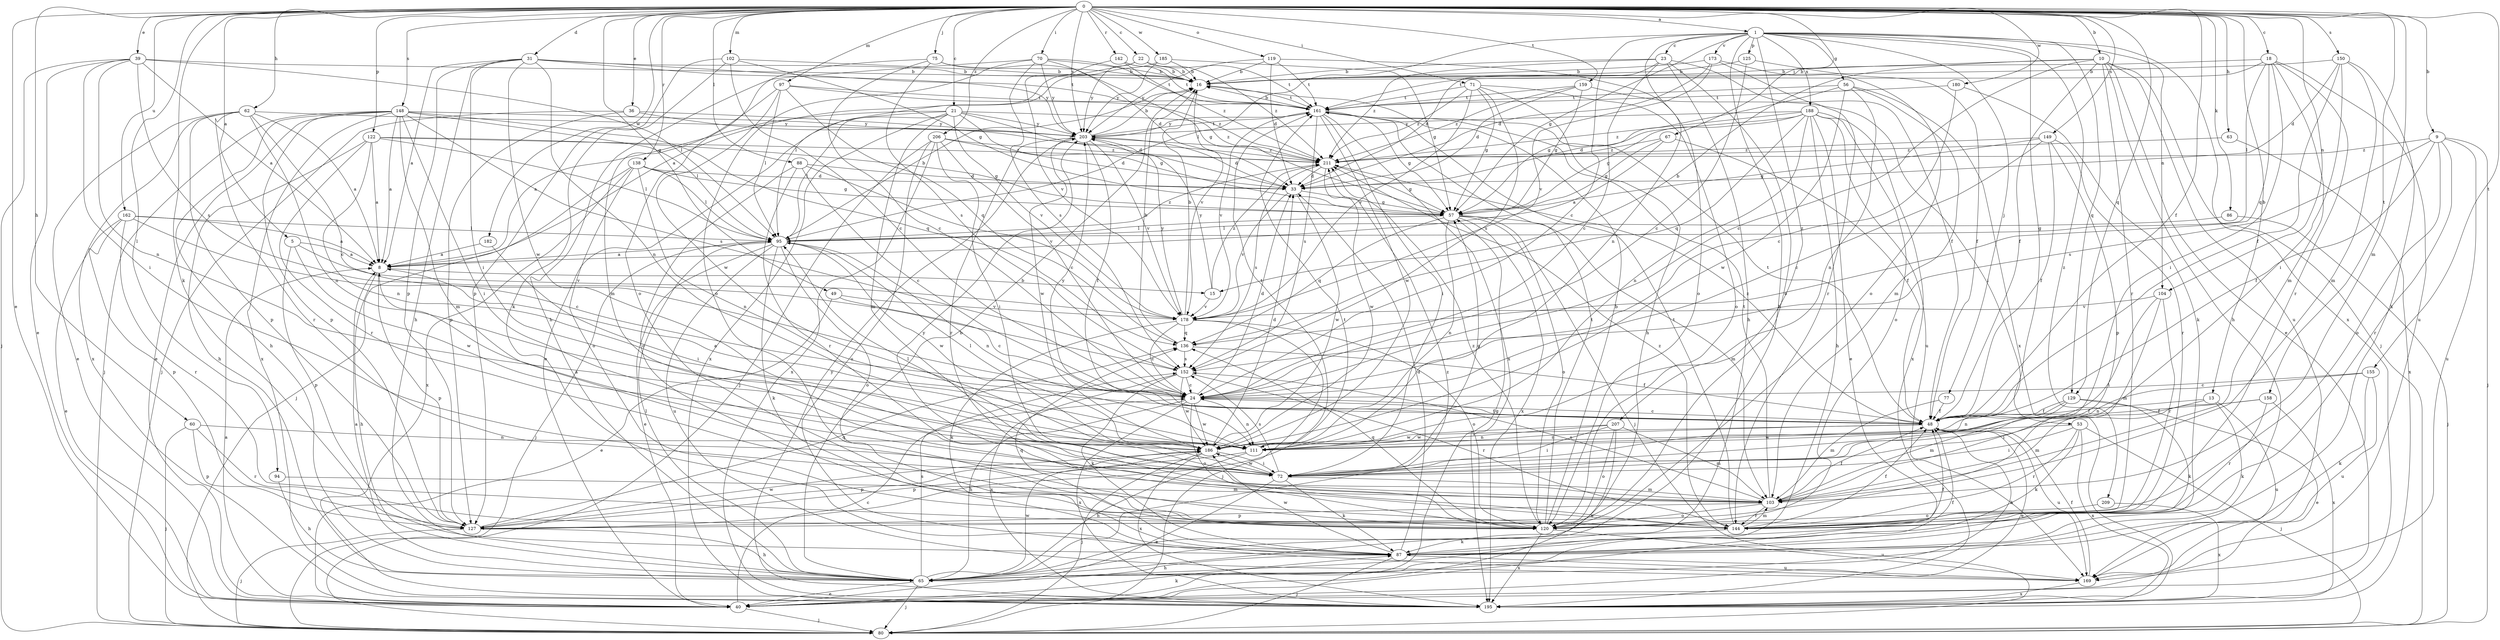 strict digraph  {
0;
1;
5;
8;
9;
10;
13;
15;
16;
18;
21;
22;
23;
24;
31;
33;
36;
39;
40;
48;
49;
53;
56;
57;
60;
62;
63;
65;
67;
70;
71;
72;
75;
77;
80;
86;
87;
88;
94;
95;
97;
102;
103;
104;
111;
119;
120;
122;
125;
127;
129;
136;
138;
142;
144;
148;
149;
150;
152;
155;
158;
159;
161;
162;
169;
173;
178;
180;
182;
185;
186;
188;
195;
203;
206;
207;
209;
211;
0 -> 1  [label=a];
0 -> 5  [label=a];
0 -> 9  [label=b];
0 -> 10  [label=b];
0 -> 13  [label=b];
0 -> 18  [label=c];
0 -> 21  [label=c];
0 -> 22  [label=c];
0 -> 31  [label=d];
0 -> 36  [label=e];
0 -> 39  [label=e];
0 -> 40  [label=e];
0 -> 48  [label=f];
0 -> 49  [label=g];
0 -> 60  [label=h];
0 -> 62  [label=h];
0 -> 63  [label=h];
0 -> 67  [label=i];
0 -> 70  [label=i];
0 -> 71  [label=i];
0 -> 75  [label=j];
0 -> 86  [label=k];
0 -> 87  [label=k];
0 -> 88  [label=l];
0 -> 94  [label=l];
0 -> 97  [label=m];
0 -> 102  [label=m];
0 -> 103  [label=m];
0 -> 104  [label=n];
0 -> 119  [label=o];
0 -> 122  [label=p];
0 -> 129  [label=q];
0 -> 138  [label=r];
0 -> 142  [label=r];
0 -> 148  [label=s];
0 -> 149  [label=s];
0 -> 150  [label=s];
0 -> 155  [label=t];
0 -> 158  [label=t];
0 -> 159  [label=t];
0 -> 162  [label=u];
0 -> 180  [label=w];
0 -> 182  [label=w];
0 -> 185  [label=w];
0 -> 203  [label=y];
0 -> 206  [label=z];
1 -> 23  [label=c];
1 -> 24  [label=c];
1 -> 53  [label=g];
1 -> 56  [label=g];
1 -> 57  [label=g];
1 -> 65  [label=h];
1 -> 77  [label=j];
1 -> 95  [label=l];
1 -> 104  [label=n];
1 -> 111  [label=n];
1 -> 125  [label=p];
1 -> 129  [label=q];
1 -> 173  [label=v];
1 -> 188  [label=x];
1 -> 195  [label=x];
1 -> 207  [label=z];
1 -> 209  [label=z];
5 -> 8  [label=a];
5 -> 127  [label=p];
5 -> 178  [label=v];
5 -> 186  [label=w];
8 -> 15  [label=b];
8 -> 65  [label=h];
8 -> 127  [label=p];
9 -> 48  [label=f];
9 -> 80  [label=j];
9 -> 120  [label=o];
9 -> 144  [label=r];
9 -> 152  [label=s];
9 -> 169  [label=u];
9 -> 211  [label=z];
10 -> 15  [label=b];
10 -> 16  [label=b];
10 -> 24  [label=c];
10 -> 40  [label=e];
10 -> 48  [label=f];
10 -> 65  [label=h];
10 -> 80  [label=j];
10 -> 144  [label=r];
10 -> 169  [label=u];
13 -> 48  [label=f];
13 -> 87  [label=k];
13 -> 103  [label=m];
13 -> 169  [label=u];
15 -> 178  [label=v];
15 -> 203  [label=y];
15 -> 211  [label=z];
16 -> 161  [label=t];
16 -> 178  [label=v];
18 -> 16  [label=b];
18 -> 72  [label=i];
18 -> 95  [label=l];
18 -> 103  [label=m];
18 -> 136  [label=q];
18 -> 144  [label=r];
18 -> 161  [label=t];
18 -> 169  [label=u];
21 -> 8  [label=a];
21 -> 33  [label=d];
21 -> 40  [label=e];
21 -> 57  [label=g];
21 -> 95  [label=l];
21 -> 103  [label=m];
21 -> 178  [label=v];
21 -> 195  [label=x];
21 -> 203  [label=y];
21 -> 211  [label=z];
22 -> 16  [label=b];
22 -> 95  [label=l];
22 -> 161  [label=t];
22 -> 203  [label=y];
22 -> 211  [label=z];
23 -> 16  [label=b];
23 -> 24  [label=c];
23 -> 33  [label=d];
23 -> 48  [label=f];
23 -> 65  [label=h];
23 -> 120  [label=o];
23 -> 211  [label=z];
24 -> 33  [label=d];
24 -> 48  [label=f];
24 -> 65  [label=h];
24 -> 111  [label=n];
24 -> 120  [label=o];
24 -> 186  [label=w];
24 -> 195  [label=x];
31 -> 8  [label=a];
31 -> 16  [label=b];
31 -> 65  [label=h];
31 -> 72  [label=i];
31 -> 111  [label=n];
31 -> 127  [label=p];
31 -> 161  [label=t];
31 -> 186  [label=w];
31 -> 203  [label=y];
33 -> 57  [label=g];
33 -> 178  [label=v];
33 -> 186  [label=w];
36 -> 80  [label=j];
36 -> 127  [label=p];
36 -> 203  [label=y];
36 -> 211  [label=z];
39 -> 8  [label=a];
39 -> 16  [label=b];
39 -> 40  [label=e];
39 -> 72  [label=i];
39 -> 80  [label=j];
39 -> 95  [label=l];
39 -> 111  [label=n];
39 -> 152  [label=s];
40 -> 8  [label=a];
40 -> 24  [label=c];
40 -> 57  [label=g];
40 -> 80  [label=j];
40 -> 87  [label=k];
48 -> 8  [label=a];
48 -> 24  [label=c];
48 -> 40  [label=e];
48 -> 65  [label=h];
48 -> 111  [label=n];
48 -> 161  [label=t];
48 -> 169  [label=u];
48 -> 186  [label=w];
48 -> 203  [label=y];
48 -> 211  [label=z];
49 -> 24  [label=c];
49 -> 40  [label=e];
49 -> 178  [label=v];
53 -> 72  [label=i];
53 -> 80  [label=j];
53 -> 87  [label=k];
53 -> 144  [label=r];
53 -> 186  [label=w];
53 -> 195  [label=x];
56 -> 57  [label=g];
56 -> 103  [label=m];
56 -> 111  [label=n];
56 -> 161  [label=t];
56 -> 186  [label=w];
56 -> 195  [label=x];
57 -> 80  [label=j];
57 -> 95  [label=l];
57 -> 103  [label=m];
57 -> 111  [label=n];
57 -> 120  [label=o];
57 -> 136  [label=q];
57 -> 195  [label=x];
60 -> 80  [label=j];
60 -> 111  [label=n];
60 -> 127  [label=p];
60 -> 144  [label=r];
62 -> 8  [label=a];
62 -> 24  [label=c];
62 -> 40  [label=e];
62 -> 111  [label=n];
62 -> 127  [label=p];
62 -> 144  [label=r];
62 -> 195  [label=x];
62 -> 203  [label=y];
63 -> 195  [label=x];
63 -> 211  [label=z];
65 -> 8  [label=a];
65 -> 16  [label=b];
65 -> 40  [label=e];
65 -> 48  [label=f];
65 -> 80  [label=j];
65 -> 95  [label=l];
65 -> 152  [label=s];
65 -> 186  [label=w];
65 -> 211  [label=z];
67 -> 8  [label=a];
67 -> 48  [label=f];
67 -> 57  [label=g];
67 -> 211  [label=z];
70 -> 16  [label=b];
70 -> 33  [label=d];
70 -> 65  [label=h];
70 -> 120  [label=o];
70 -> 152  [label=s];
70 -> 161  [label=t];
70 -> 203  [label=y];
71 -> 57  [label=g];
71 -> 65  [label=h];
71 -> 120  [label=o];
71 -> 152  [label=s];
71 -> 161  [label=t];
71 -> 178  [label=v];
71 -> 211  [label=z];
72 -> 8  [label=a];
72 -> 40  [label=e];
72 -> 57  [label=g];
72 -> 87  [label=k];
72 -> 95  [label=l];
72 -> 103  [label=m];
72 -> 152  [label=s];
72 -> 186  [label=w];
75 -> 16  [label=b];
75 -> 24  [label=c];
75 -> 57  [label=g];
75 -> 120  [label=o];
75 -> 152  [label=s];
77 -> 48  [label=f];
77 -> 103  [label=m];
86 -> 80  [label=j];
86 -> 95  [label=l];
87 -> 33  [label=d];
87 -> 48  [label=f];
87 -> 65  [label=h];
87 -> 80  [label=j];
87 -> 136  [label=q];
87 -> 169  [label=u];
87 -> 186  [label=w];
88 -> 24  [label=c];
88 -> 33  [label=d];
88 -> 120  [label=o];
88 -> 144  [label=r];
88 -> 178  [label=v];
94 -> 65  [label=h];
94 -> 103  [label=m];
95 -> 8  [label=a];
95 -> 16  [label=b];
95 -> 40  [label=e];
95 -> 80  [label=j];
95 -> 87  [label=k];
95 -> 111  [label=n];
95 -> 120  [label=o];
95 -> 169  [label=u];
95 -> 186  [label=w];
95 -> 211  [label=z];
97 -> 95  [label=l];
97 -> 103  [label=m];
97 -> 136  [label=q];
97 -> 161  [label=t];
97 -> 186  [label=w];
97 -> 211  [label=z];
102 -> 16  [label=b];
102 -> 24  [label=c];
102 -> 57  [label=g];
102 -> 87  [label=k];
102 -> 127  [label=p];
103 -> 48  [label=f];
103 -> 120  [label=o];
103 -> 127  [label=p];
103 -> 144  [label=r];
103 -> 152  [label=s];
103 -> 161  [label=t];
104 -> 72  [label=i];
104 -> 103  [label=m];
104 -> 144  [label=r];
104 -> 178  [label=v];
111 -> 65  [label=h];
111 -> 127  [label=p];
111 -> 161  [label=t];
119 -> 16  [label=b];
119 -> 33  [label=d];
119 -> 120  [label=o];
119 -> 161  [label=t];
119 -> 203  [label=y];
120 -> 16  [label=b];
120 -> 136  [label=q];
120 -> 161  [label=t];
120 -> 169  [label=u];
120 -> 195  [label=x];
120 -> 203  [label=y];
120 -> 211  [label=z];
122 -> 8  [label=a];
122 -> 57  [label=g];
122 -> 65  [label=h];
122 -> 95  [label=l];
122 -> 111  [label=n];
122 -> 144  [label=r];
122 -> 211  [label=z];
125 -> 16  [label=b];
125 -> 24  [label=c];
125 -> 48  [label=f];
127 -> 65  [label=h];
127 -> 80  [label=j];
127 -> 136  [label=q];
127 -> 161  [label=t];
127 -> 186  [label=w];
129 -> 40  [label=e];
129 -> 48  [label=f];
129 -> 87  [label=k];
129 -> 103  [label=m];
129 -> 111  [label=n];
136 -> 16  [label=b];
136 -> 48  [label=f];
136 -> 152  [label=s];
138 -> 33  [label=d];
138 -> 57  [label=g];
138 -> 80  [label=j];
138 -> 95  [label=l];
138 -> 111  [label=n];
138 -> 120  [label=o];
138 -> 195  [label=x];
142 -> 16  [label=b];
142 -> 161  [label=t];
142 -> 178  [label=v];
142 -> 211  [label=z];
144 -> 48  [label=f];
144 -> 87  [label=k];
144 -> 103  [label=m];
144 -> 161  [label=t];
144 -> 211  [label=z];
148 -> 8  [label=a];
148 -> 40  [label=e];
148 -> 65  [label=h];
148 -> 72  [label=i];
148 -> 80  [label=j];
148 -> 95  [label=l];
148 -> 103  [label=m];
148 -> 127  [label=p];
148 -> 136  [label=q];
148 -> 152  [label=s];
148 -> 195  [label=x];
148 -> 203  [label=y];
149 -> 24  [label=c];
149 -> 48  [label=f];
149 -> 57  [label=g];
149 -> 127  [label=p];
149 -> 144  [label=r];
149 -> 211  [label=z];
150 -> 16  [label=b];
150 -> 33  [label=d];
150 -> 48  [label=f];
150 -> 72  [label=i];
150 -> 87  [label=k];
150 -> 103  [label=m];
152 -> 24  [label=c];
152 -> 87  [label=k];
152 -> 144  [label=r];
152 -> 186  [label=w];
152 -> 195  [label=x];
155 -> 24  [label=c];
155 -> 87  [label=k];
155 -> 111  [label=n];
155 -> 169  [label=u];
158 -> 48  [label=f];
158 -> 72  [label=i];
158 -> 144  [label=r];
158 -> 195  [label=x];
159 -> 33  [label=d];
159 -> 57  [label=g];
159 -> 72  [label=i];
159 -> 161  [label=t];
159 -> 211  [label=z];
161 -> 16  [label=b];
161 -> 57  [label=g];
161 -> 72  [label=i];
161 -> 152  [label=s];
161 -> 178  [label=v];
161 -> 186  [label=w];
161 -> 195  [label=x];
161 -> 203  [label=y];
162 -> 8  [label=a];
162 -> 24  [label=c];
162 -> 40  [label=e];
162 -> 95  [label=l];
162 -> 127  [label=p];
162 -> 144  [label=r];
169 -> 48  [label=f];
169 -> 195  [label=x];
173 -> 16  [label=b];
173 -> 33  [label=d];
173 -> 120  [label=o];
173 -> 144  [label=r];
173 -> 178  [label=v];
178 -> 16  [label=b];
178 -> 24  [label=c];
178 -> 80  [label=j];
178 -> 87  [label=k];
178 -> 120  [label=o];
178 -> 136  [label=q];
178 -> 203  [label=y];
180 -> 24  [label=c];
180 -> 87  [label=k];
180 -> 161  [label=t];
182 -> 8  [label=a];
182 -> 72  [label=i];
185 -> 8  [label=a];
185 -> 16  [label=b];
185 -> 57  [label=g];
185 -> 203  [label=y];
186 -> 33  [label=d];
186 -> 72  [label=i];
186 -> 80  [label=j];
186 -> 95  [label=l];
186 -> 127  [label=p];
186 -> 195  [label=x];
188 -> 33  [label=d];
188 -> 40  [label=e];
188 -> 57  [label=g];
188 -> 65  [label=h];
188 -> 111  [label=n];
188 -> 120  [label=o];
188 -> 136  [label=q];
188 -> 169  [label=u];
188 -> 195  [label=x];
188 -> 203  [label=y];
188 -> 211  [label=z];
195 -> 203  [label=y];
203 -> 16  [label=b];
203 -> 33  [label=d];
203 -> 48  [label=f];
203 -> 144  [label=r];
203 -> 161  [label=t];
203 -> 178  [label=v];
203 -> 186  [label=w];
203 -> 211  [label=z];
206 -> 24  [label=c];
206 -> 33  [label=d];
206 -> 72  [label=i];
206 -> 80  [label=j];
206 -> 169  [label=u];
206 -> 195  [label=x];
206 -> 211  [label=z];
207 -> 40  [label=e];
207 -> 72  [label=i];
207 -> 103  [label=m];
207 -> 111  [label=n];
207 -> 120  [label=o];
207 -> 186  [label=w];
209 -> 120  [label=o];
209 -> 195  [label=x];
211 -> 33  [label=d];
211 -> 57  [label=g];
211 -> 152  [label=s];
211 -> 186  [label=w];
}

